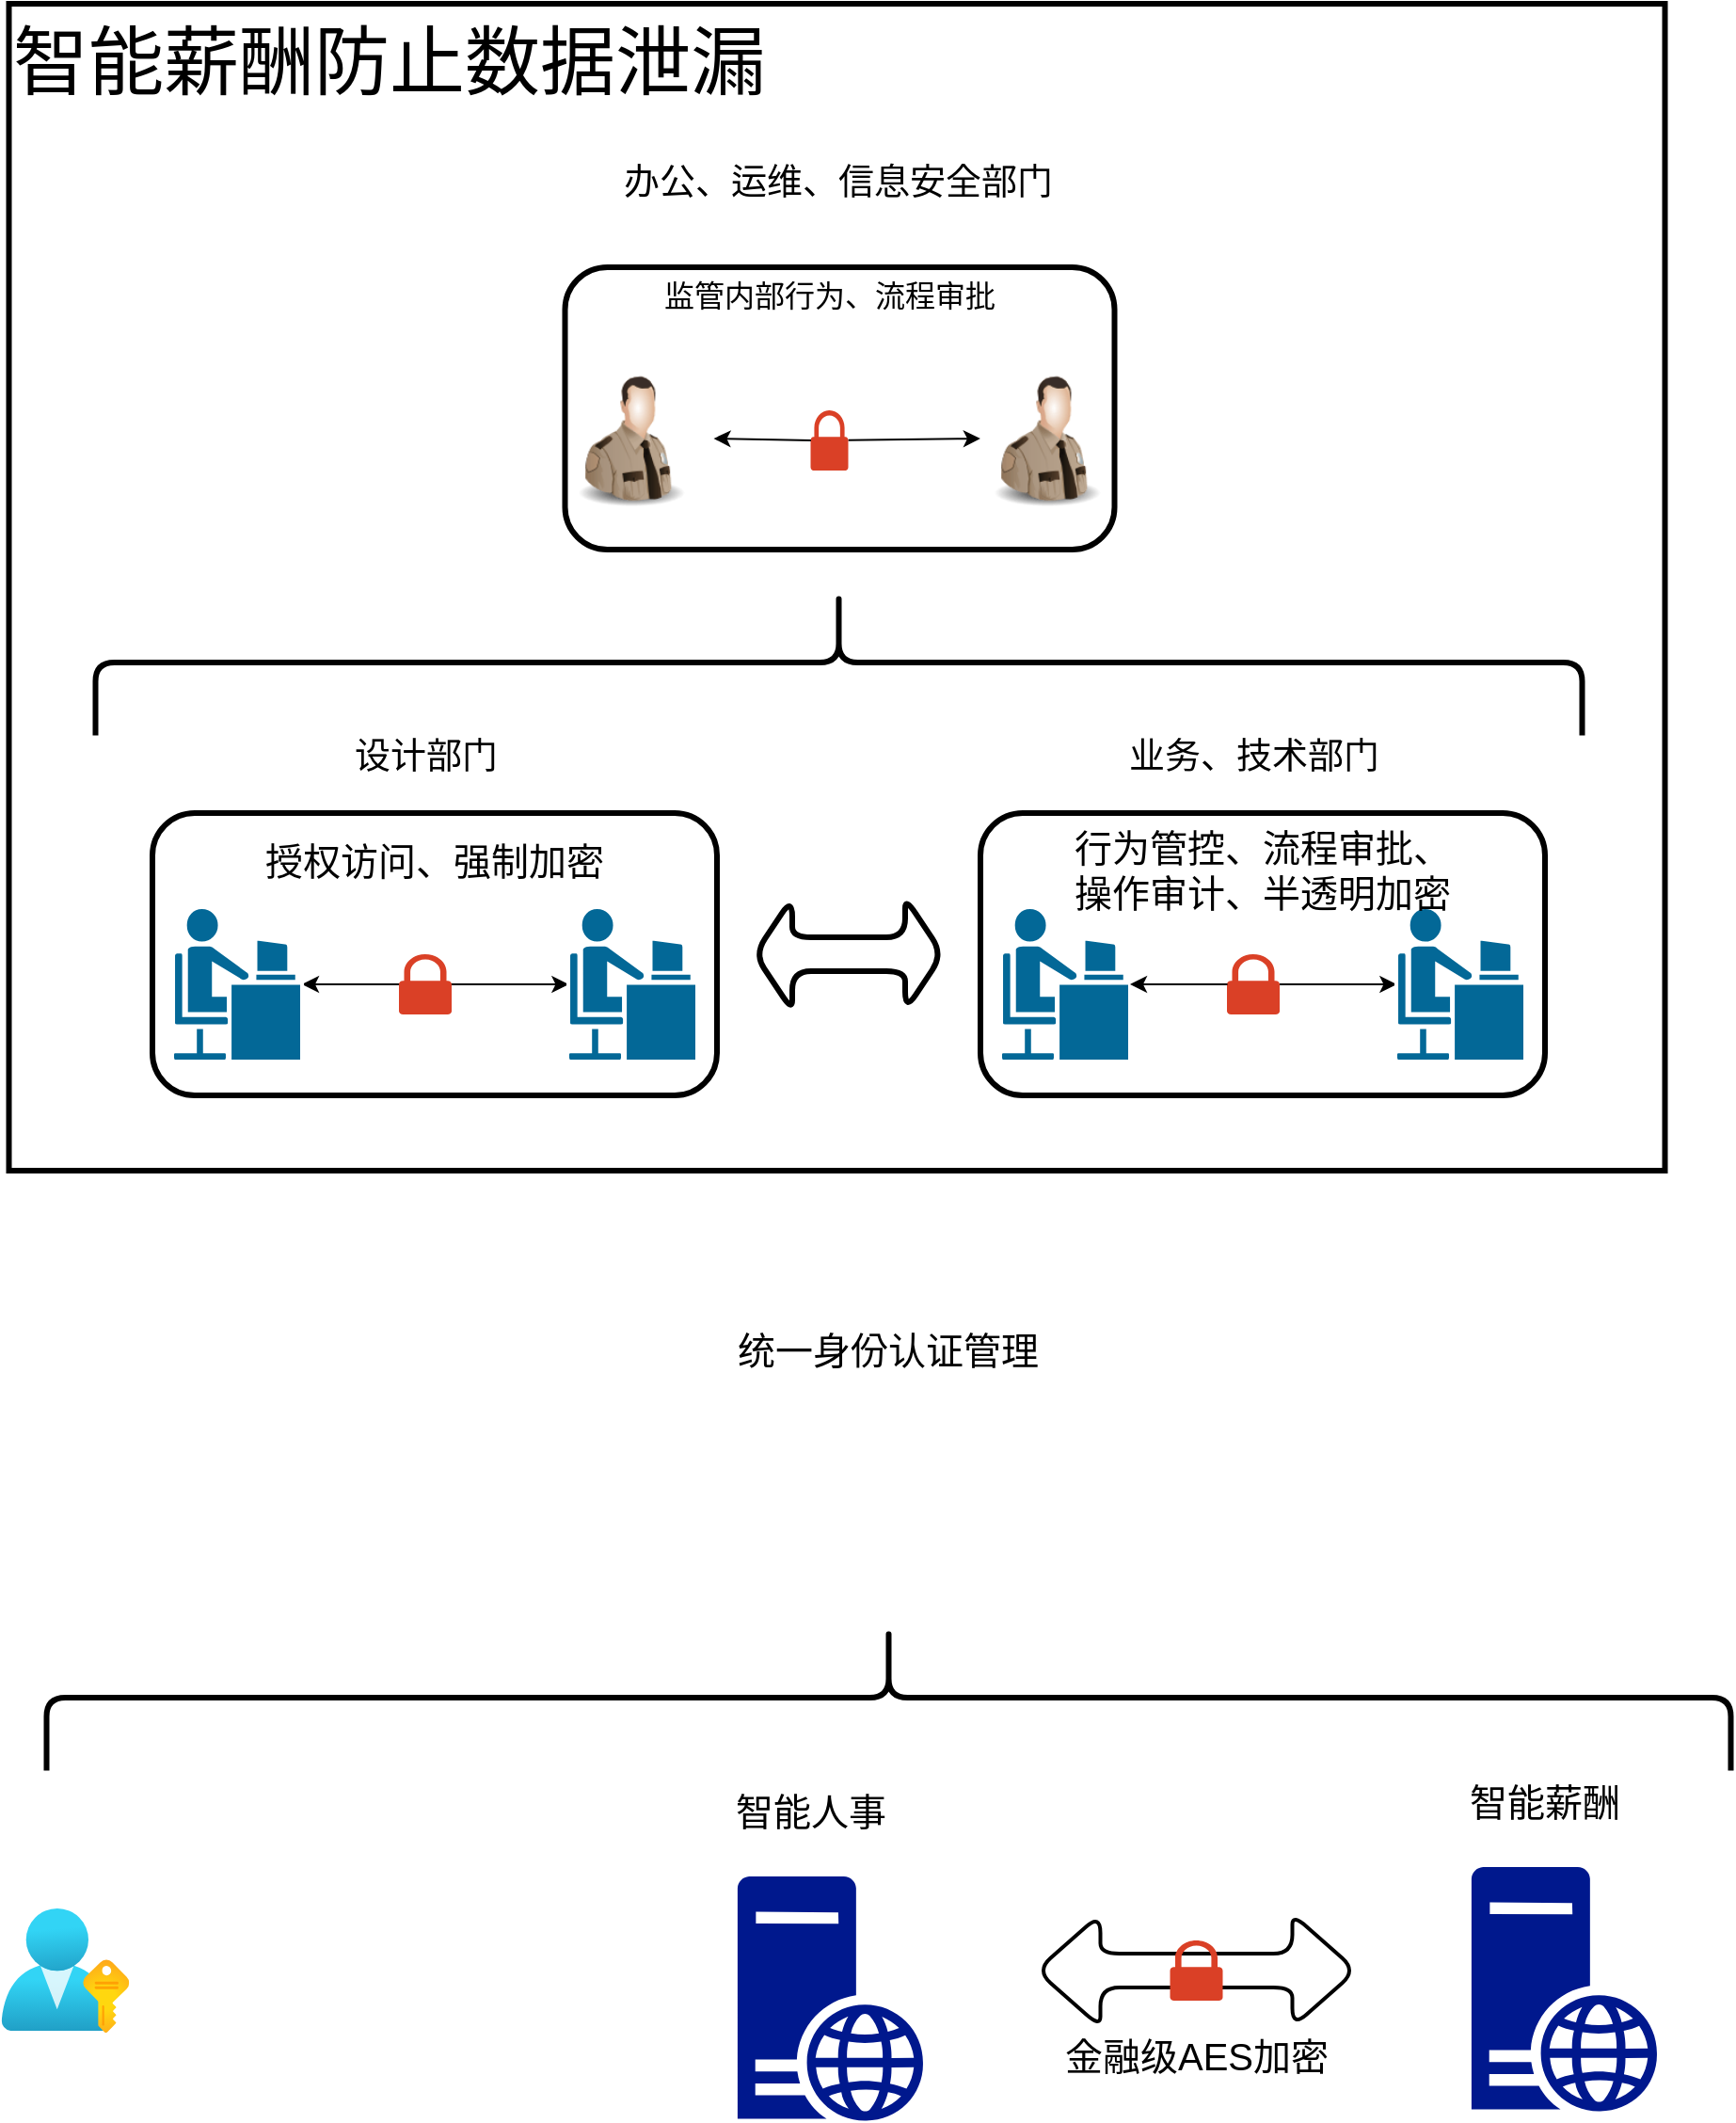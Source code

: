 <mxfile version="15.5.7" type="github">
  <diagram id="zvL8GlTMc8eFtZUIkf8F" name="企业内部">
    <mxGraphModel dx="1977" dy="2442" grid="1" gridSize="10" guides="1" tooltips="1" connect="1" arrows="1" fold="1" page="1" pageScale="1" pageWidth="827" pageHeight="1169" math="0" shadow="0">
      <root>
        <mxCell id="0" />
        <mxCell id="1" parent="0" />
        <mxCell id="PV1jHBKMlM598l_tTO8h-67" value="智能薪酬防止数据泄漏" style="rounded=0;whiteSpace=wrap;html=1;labelBackgroundColor=none;fontSize=40;strokeWidth=3;fillColor=none;verticalAlign=top;align=left;" vertex="1" parent="1">
          <mxGeometry x="103.75" y="-290" width="880" height="620" as="geometry" />
        </mxCell>
        <mxCell id="PV1jHBKMlM598l_tTO8h-70" value="" style="rounded=1;whiteSpace=wrap;html=1;labelBackgroundColor=none;fontSize=40;strokeWidth=3;fillColor=none;align=left;verticalAlign=top;" vertex="1" parent="1">
          <mxGeometry x="620" y="140" width="300" height="150" as="geometry" />
        </mxCell>
        <mxCell id="PV1jHBKMlM598l_tTO8h-69" value="" style="rounded=1;whiteSpace=wrap;html=1;labelBackgroundColor=none;fontSize=40;strokeWidth=3;fillColor=none;align=left;verticalAlign=top;" vertex="1" parent="1">
          <mxGeometry x="180" y="140" width="300" height="150" as="geometry" />
        </mxCell>
        <mxCell id="PV1jHBKMlM598l_tTO8h-9" style="edgeStyle=none;rounded=0;orthogonalLoop=1;jettySize=auto;html=1;entryX=0.01;entryY=0.5;entryDx=0;entryDy=0;entryPerimeter=0;startArrow=classic;startFill=1;" edge="1" parent="1" source="PV1jHBKMlM598l_tTO8h-3" target="PV1jHBKMlM598l_tTO8h-6">
          <mxGeometry relative="1" as="geometry" />
        </mxCell>
        <mxCell id="PV1jHBKMlM598l_tTO8h-3" value="" style="shape=mxgraph.cisco.people.androgenous_person;html=1;pointerEvents=1;dashed=0;fillColor=#036897;strokeColor=#ffffff;strokeWidth=2;verticalLabelPosition=bottom;verticalAlign=top;align=center;outlineConnect=0;" vertex="1" parent="1">
          <mxGeometry x="190.5" y="190" width="69" height="82" as="geometry" />
        </mxCell>
        <mxCell id="PV1jHBKMlM598l_tTO8h-6" value="" style="shape=mxgraph.cisco.people.androgenous_person;html=1;pointerEvents=1;dashed=0;fillColor=#036897;strokeColor=#ffffff;strokeWidth=2;verticalLabelPosition=bottom;verticalAlign=top;align=center;outlineConnect=0;" vertex="1" parent="1">
          <mxGeometry x="400.5" y="190" width="69" height="82" as="geometry" />
        </mxCell>
        <mxCell id="PV1jHBKMlM598l_tTO8h-11" value="授权访问、强制加密" style="text;html=1;strokeColor=none;fillColor=none;align=center;verticalAlign=middle;whiteSpace=wrap;rounded=0;fontSize=20;strokeWidth=6;" vertex="1" parent="1">
          <mxGeometry x="220" y="150" width="220" height="30" as="geometry" />
        </mxCell>
        <mxCell id="PV1jHBKMlM598l_tTO8h-12" value="&lt;font style=&quot;font-size: 19px;&quot;&gt;设计部门&lt;/font&gt;" style="text;html=1;align=center;verticalAlign=middle;resizable=0;points=[];autosize=1;strokeColor=none;fillColor=none;fontSize=19;" vertex="1" parent="1">
          <mxGeometry x="280" y="95" width="90" height="30" as="geometry" />
        </mxCell>
        <mxCell id="PV1jHBKMlM598l_tTO8h-15" style="edgeStyle=none;rounded=0;orthogonalLoop=1;jettySize=auto;html=1;entryX=0.01;entryY=0.5;entryDx=0;entryDy=0;entryPerimeter=0;startArrow=none;startFill=1;" edge="1" parent="1" source="PV1jHBKMlM598l_tTO8h-25" target="PV1jHBKMlM598l_tTO8h-19">
          <mxGeometry relative="1" as="geometry" />
        </mxCell>
        <mxCell id="PV1jHBKMlM598l_tTO8h-16" value="" style="shape=mxgraph.cisco.people.androgenous_person;html=1;pointerEvents=1;dashed=0;fillColor=#036897;strokeColor=#ffffff;strokeWidth=2;verticalLabelPosition=bottom;verticalAlign=top;align=center;outlineConnect=0;" vertex="1" parent="1">
          <mxGeometry x="630.5" y="190" width="69" height="82" as="geometry" />
        </mxCell>
        <mxCell id="PV1jHBKMlM598l_tTO8h-19" value="" style="shape=mxgraph.cisco.people.androgenous_person;html=1;pointerEvents=1;dashed=0;fillColor=#036897;strokeColor=#ffffff;strokeWidth=2;verticalLabelPosition=bottom;verticalAlign=top;align=center;outlineConnect=0;" vertex="1" parent="1">
          <mxGeometry x="840.5" y="190" width="69" height="82" as="geometry" />
        </mxCell>
        <mxCell id="PV1jHBKMlM598l_tTO8h-20" value="行为管控、流程审批、&lt;br&gt;操作审计、半透明加密" style="text;html=1;strokeColor=none;fillColor=none;align=center;verticalAlign=middle;whiteSpace=wrap;rounded=0;fontSize=20;" vertex="1" parent="1">
          <mxGeometry x="635" y="155" width="270" height="30" as="geometry" />
        </mxCell>
        <mxCell id="PV1jHBKMlM598l_tTO8h-21" value="&lt;font style=&quot;font-size: 19px;&quot;&gt;业务、技术部门&lt;/font&gt;" style="text;html=1;align=center;verticalAlign=middle;resizable=0;points=[];autosize=1;strokeColor=none;fillColor=none;fontSize=19;" vertex="1" parent="1">
          <mxGeometry x="690" y="95" width="150" height="30" as="geometry" />
        </mxCell>
        <mxCell id="PV1jHBKMlM598l_tTO8h-24" value="" style="sketch=0;pointerEvents=1;shadow=0;dashed=0;html=1;strokeColor=none;labelPosition=center;verticalLabelPosition=bottom;verticalAlign=top;outlineConnect=0;align=center;shape=mxgraph.office.security.lock_protected;fillColor=#DA4026;fontSize=16;" vertex="1" parent="1">
          <mxGeometry x="311" y="215" width="28" height="32" as="geometry" />
        </mxCell>
        <mxCell id="PV1jHBKMlM598l_tTO8h-72" value="" style="edgeStyle=none;rounded=0;orthogonalLoop=1;jettySize=auto;html=1;fontSize=40;startArrow=classic;startFill=1;" edge="1" parent="1" source="PV1jHBKMlM598l_tTO8h-26">
          <mxGeometry relative="1" as="geometry">
            <mxPoint x="610" y="281.5" as="targetPoint" />
          </mxGeometry>
        </mxCell>
        <mxCell id="PV1jHBKMlM598l_tTO8h-39" style="edgeStyle=none;rounded=0;orthogonalLoop=1;jettySize=auto;html=1;entryX=0.01;entryY=0.5;entryDx=0;entryDy=0;entryPerimeter=0;startArrow=none;startFill=1;" edge="1" parent="1" source="PV1jHBKMlM598l_tTO8h-46">
          <mxGeometry relative="1" as="geometry">
            <mxPoint x="478.25" y="-59" as="sourcePoint" />
            <mxPoint x="619.94" y="-59" as="targetPoint" />
          </mxGeometry>
        </mxCell>
        <mxCell id="PV1jHBKMlM598l_tTO8h-44" value="监管内部行为、流程审批" style="text;html=1;strokeColor=none;fillColor=none;align=center;verticalAlign=middle;whiteSpace=wrap;rounded=0;fontSize=16;" vertex="1" parent="1">
          <mxGeometry x="408.75" y="-150" width="262" height="30" as="geometry" />
        </mxCell>
        <mxCell id="PV1jHBKMlM598l_tTO8h-45" value="&lt;font style=&quot;font-size: 19px;&quot;&gt;办公、运维、信息安全部门&lt;/font&gt;" style="text;html=1;align=center;verticalAlign=middle;resizable=0;points=[];autosize=1;strokeColor=none;fillColor=none;fontSize=19;" vertex="1" parent="1">
          <mxGeometry x="423.75" y="-210" width="240" height="30" as="geometry" />
        </mxCell>
        <mxCell id="PV1jHBKMlM598l_tTO8h-48" value="" style="image;html=1;image=img/lib/clip_art/people/Security_Man_128x128.png;rounded=1;fontSize=13;fillColor=none;" vertex="1" parent="1">
          <mxGeometry x="398.25" y="-98" width="72" height="80" as="geometry" />
        </mxCell>
        <mxCell id="PV1jHBKMlM598l_tTO8h-59" value="" style="image;html=1;image=img/lib/clip_art/people/Security_Man_128x128.png;rounded=1;fontSize=13;fillColor=none;" vertex="1" parent="1">
          <mxGeometry x="619.25" y="-98" width="72" height="80" as="geometry" />
        </mxCell>
        <mxCell id="PV1jHBKMlM598l_tTO8h-61" value="" style="shape=curlyBracket;whiteSpace=wrap;html=1;rounded=1;flipH=1;fontSize=19;fillColor=none;rotation=-90;labelBackgroundColor=none;strokeWidth=3;" vertex="1" parent="1">
          <mxGeometry x="506" y="-335" width="77.5" height="790" as="geometry" />
        </mxCell>
        <mxCell id="PV1jHBKMlM598l_tTO8h-71" value="" style="edgeStyle=none;rounded=0;orthogonalLoop=1;jettySize=auto;html=1;fontSize=40;startArrow=classic;startFill=1;" edge="1" parent="1" source="PV1jHBKMlM598l_tTO8h-66">
          <mxGeometry relative="1" as="geometry">
            <mxPoint x="681.379" y="233" as="targetPoint" />
          </mxGeometry>
        </mxCell>
        <mxCell id="PV1jHBKMlM598l_tTO8h-25" value="" style="sketch=0;pointerEvents=1;shadow=0;dashed=0;html=1;strokeColor=none;labelPosition=center;verticalLabelPosition=bottom;verticalAlign=top;outlineConnect=0;align=center;shape=mxgraph.office.security.lock_protected;fillColor=#DA4026;fontSize=16;" vertex="1" parent="1">
          <mxGeometry x="751" y="215" width="28" height="32" as="geometry" />
        </mxCell>
        <mxCell id="PV1jHBKMlM598l_tTO8h-68" value="" style="edgeStyle=none;rounded=0;orthogonalLoop=1;jettySize=auto;html=1;entryX=0.01;entryY=0.5;entryDx=0;entryDy=0;entryPerimeter=0;startArrow=classic;startFill=1;endArrow=none;" edge="1" parent="1" source="PV1jHBKMlM598l_tTO8h-16" target="PV1jHBKMlM598l_tTO8h-25">
          <mxGeometry relative="1" as="geometry">
            <mxPoint x="699.5" y="231" as="sourcePoint" />
            <mxPoint x="841.19" y="231" as="targetPoint" />
          </mxGeometry>
        </mxCell>
        <mxCell id="PV1jHBKMlM598l_tTO8h-78" value="" style="shape=doubleArrow;whiteSpace=wrap;html=1;rounded=1;labelBackgroundColor=none;fontSize=40;strokeWidth=3;fillColor=none;align=left;verticalAlign=top;" vertex="1" parent="1">
          <mxGeometry x="500" y="185" width="100" height="60" as="geometry" />
        </mxCell>
        <mxCell id="PV1jHBKMlM598l_tTO8h-46" value="" style="sketch=0;pointerEvents=1;shadow=0;dashed=0;html=1;strokeColor=none;labelPosition=center;verticalLabelPosition=bottom;verticalAlign=top;outlineConnect=0;align=center;shape=mxgraph.office.security.lock_protected;fillColor=#DA4026;fontSize=16;" vertex="1" parent="1">
          <mxGeometry x="529.75" y="-74" width="20" height="32" as="geometry" />
        </mxCell>
        <mxCell id="PV1jHBKMlM598l_tTO8h-79" value="" style="edgeStyle=none;rounded=0;orthogonalLoop=1;jettySize=auto;html=1;entryX=0.01;entryY=0.5;entryDx=0;entryDy=0;entryPerimeter=0;startArrow=classic;startFill=1;endArrow=none;" edge="1" parent="1" target="PV1jHBKMlM598l_tTO8h-46">
          <mxGeometry relative="1" as="geometry">
            <mxPoint x="478.25" y="-59" as="sourcePoint" />
            <mxPoint x="619.94" y="-59" as="targetPoint" />
          </mxGeometry>
        </mxCell>
        <mxCell id="PV1jHBKMlM598l_tTO8h-80" value="" style="rounded=1;whiteSpace=wrap;html=1;labelBackgroundColor=none;fontSize=40;strokeWidth=3;fillColor=none;align=left;verticalAlign=top;" vertex="1" parent="1">
          <mxGeometry x="399.25" y="-150" width="292" height="150" as="geometry" />
        </mxCell>
        <mxCell id="PV1jHBKMlM598l_tTO8h-81" value="" style="sketch=0;aspect=fixed;pointerEvents=1;shadow=0;dashed=0;html=1;strokeColor=none;labelPosition=center;verticalLabelPosition=bottom;verticalAlign=top;align=center;fillColor=#00188D;shape=mxgraph.mscae.enterprise.web_server;rounded=1;labelBackgroundColor=none;fontSize=20;" vertex="1" parent="1">
          <mxGeometry x="490.95" y="705" width="98.8" height="130" as="geometry" />
        </mxCell>
        <mxCell id="PV1jHBKMlM598l_tTO8h-82" value="智能人事" style="text;html=1;strokeColor=none;fillColor=none;align=center;verticalAlign=middle;whiteSpace=wrap;rounded=0;labelBackgroundColor=none;fontSize=20;" vertex="1" parent="1">
          <mxGeometry x="469.75" y="655" width="120" height="30" as="geometry" />
        </mxCell>
        <mxCell id="PV1jHBKMlM598l_tTO8h-83" value="" style="sketch=0;aspect=fixed;pointerEvents=1;shadow=0;dashed=0;html=1;strokeColor=none;labelPosition=center;verticalLabelPosition=bottom;verticalAlign=top;align=center;fillColor=#00188D;shape=mxgraph.mscae.enterprise.web_server;rounded=1;labelBackgroundColor=none;fontSize=20;" vertex="1" parent="1">
          <mxGeometry x="880.95" y="700" width="98.8" height="130" as="geometry" />
        </mxCell>
        <mxCell id="PV1jHBKMlM598l_tTO8h-84" value="智能薪酬" style="text;html=1;strokeColor=none;fillColor=none;align=center;verticalAlign=middle;whiteSpace=wrap;rounded=0;labelBackgroundColor=none;fontSize=20;" vertex="1" parent="1">
          <mxGeometry x="859.75" y="650" width="120" height="30" as="geometry" />
        </mxCell>
        <mxCell id="PV1jHBKMlM598l_tTO8h-85" value="" style="shape=doubleArrow;whiteSpace=wrap;html=1;rounded=1;labelBackgroundColor=none;fontSize=20;strokeWidth=2;fillColor=none;align=left;verticalAlign=top;" vertex="1" parent="1">
          <mxGeometry x="649.75" y="725" width="170" height="60" as="geometry" />
        </mxCell>
        <mxCell id="PV1jHBKMlM598l_tTO8h-86" value="" style="sketch=0;pointerEvents=1;shadow=0;dashed=0;html=1;strokeColor=none;labelPosition=center;verticalLabelPosition=bottom;verticalAlign=top;outlineConnect=0;align=center;shape=mxgraph.office.security.lock_protected;fillColor=#DA4026;fontSize=16;" vertex="1" parent="1">
          <mxGeometry x="720.75" y="739" width="28" height="32" as="geometry" />
        </mxCell>
        <mxCell id="PV1jHBKMlM598l_tTO8h-87" value="金融级AES加密" style="text;html=1;strokeColor=none;fillColor=none;align=center;verticalAlign=middle;whiteSpace=wrap;rounded=0;labelBackgroundColor=none;fontSize=20;" vertex="1" parent="1">
          <mxGeometry x="644.75" y="785" width="180" height="30" as="geometry" />
        </mxCell>
        <mxCell id="PV1jHBKMlM598l_tTO8h-90" value="" style="aspect=fixed;html=1;points=[];align=center;image;fontSize=12;image=img/lib/azure2/azure_stack/User_Subscriptions.svg;rounded=1;labelBackgroundColor=none;strokeWidth=2;fillColor=none;" vertex="1" parent="1">
          <mxGeometry x="99.75" y="722" width="68" height="66" as="geometry" />
        </mxCell>
        <mxCell id="PV1jHBKMlM598l_tTO8h-93" value="" style="shape=image;html=1;verticalAlign=top;verticalLabelPosition=bottom;labelBackgroundColor=#ffffff;imageAspect=0;aspect=fixed;image=https://cdn2.iconfinder.com/data/icons/picol-vector/32/server_security-128.png;rounded=1;fontSize=20;strokeWidth=2;fillColor=none;" vertex="1" parent="1">
          <mxGeometry x="507.25" y="440" width="128" height="128" as="geometry" />
        </mxCell>
        <mxCell id="PV1jHBKMlM598l_tTO8h-94" value="" style="shape=curlyBracket;whiteSpace=wrap;html=1;rounded=1;flipH=1;fontSize=19;fillColor=none;rotation=-90;labelBackgroundColor=none;strokeWidth=3;" vertex="1" parent="1">
          <mxGeometry x="532.5" y="162.5" width="77.5" height="895" as="geometry" />
        </mxCell>
        <mxCell id="PV1jHBKMlM598l_tTO8h-95" value="统一身份认证管理" style="text;html=1;strokeColor=none;fillColor=none;align=center;verticalAlign=middle;whiteSpace=wrap;rounded=0;labelBackgroundColor=none;fontSize=20;" vertex="1" parent="1">
          <mxGeometry x="481.25" y="410" width="180" height="30" as="geometry" />
        </mxCell>
      </root>
    </mxGraphModel>
  </diagram>
</mxfile>
